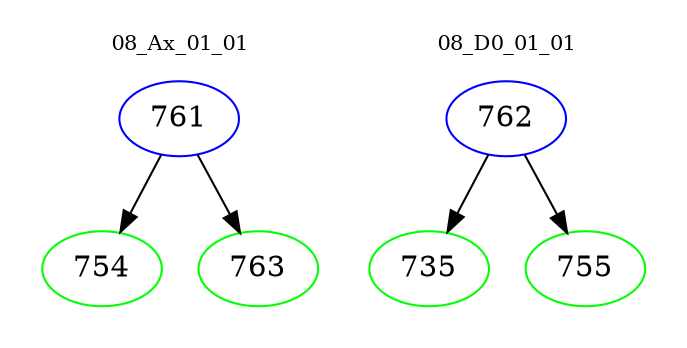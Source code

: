 digraph{
subgraph cluster_0 {
color = white
label = "08_Ax_01_01";
fontsize=10;
T0_761 [label="761", color="blue"]
T0_761 -> T0_754 [color="black"]
T0_754 [label="754", color="green"]
T0_761 -> T0_763 [color="black"]
T0_763 [label="763", color="green"]
}
subgraph cluster_1 {
color = white
label = "08_D0_01_01";
fontsize=10;
T1_762 [label="762", color="blue"]
T1_762 -> T1_735 [color="black"]
T1_735 [label="735", color="green"]
T1_762 -> T1_755 [color="black"]
T1_755 [label="755", color="green"]
}
}

